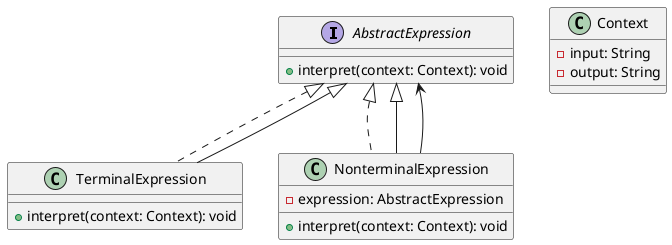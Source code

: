 @startuml
interface AbstractExpression {
    +interpret(context: Context): void
}

class TerminalExpression implements AbstractExpression {
    +interpret(context: Context): void
}

class NonterminalExpression implements AbstractExpression {
    -expression: AbstractExpression
    +interpret(context: Context): void
}

class Context {
    -input: String
    -output: String
}

AbstractExpression <|-- TerminalExpression
AbstractExpression <|-- NonterminalExpression
NonterminalExpression --> AbstractExpression
@enduml
